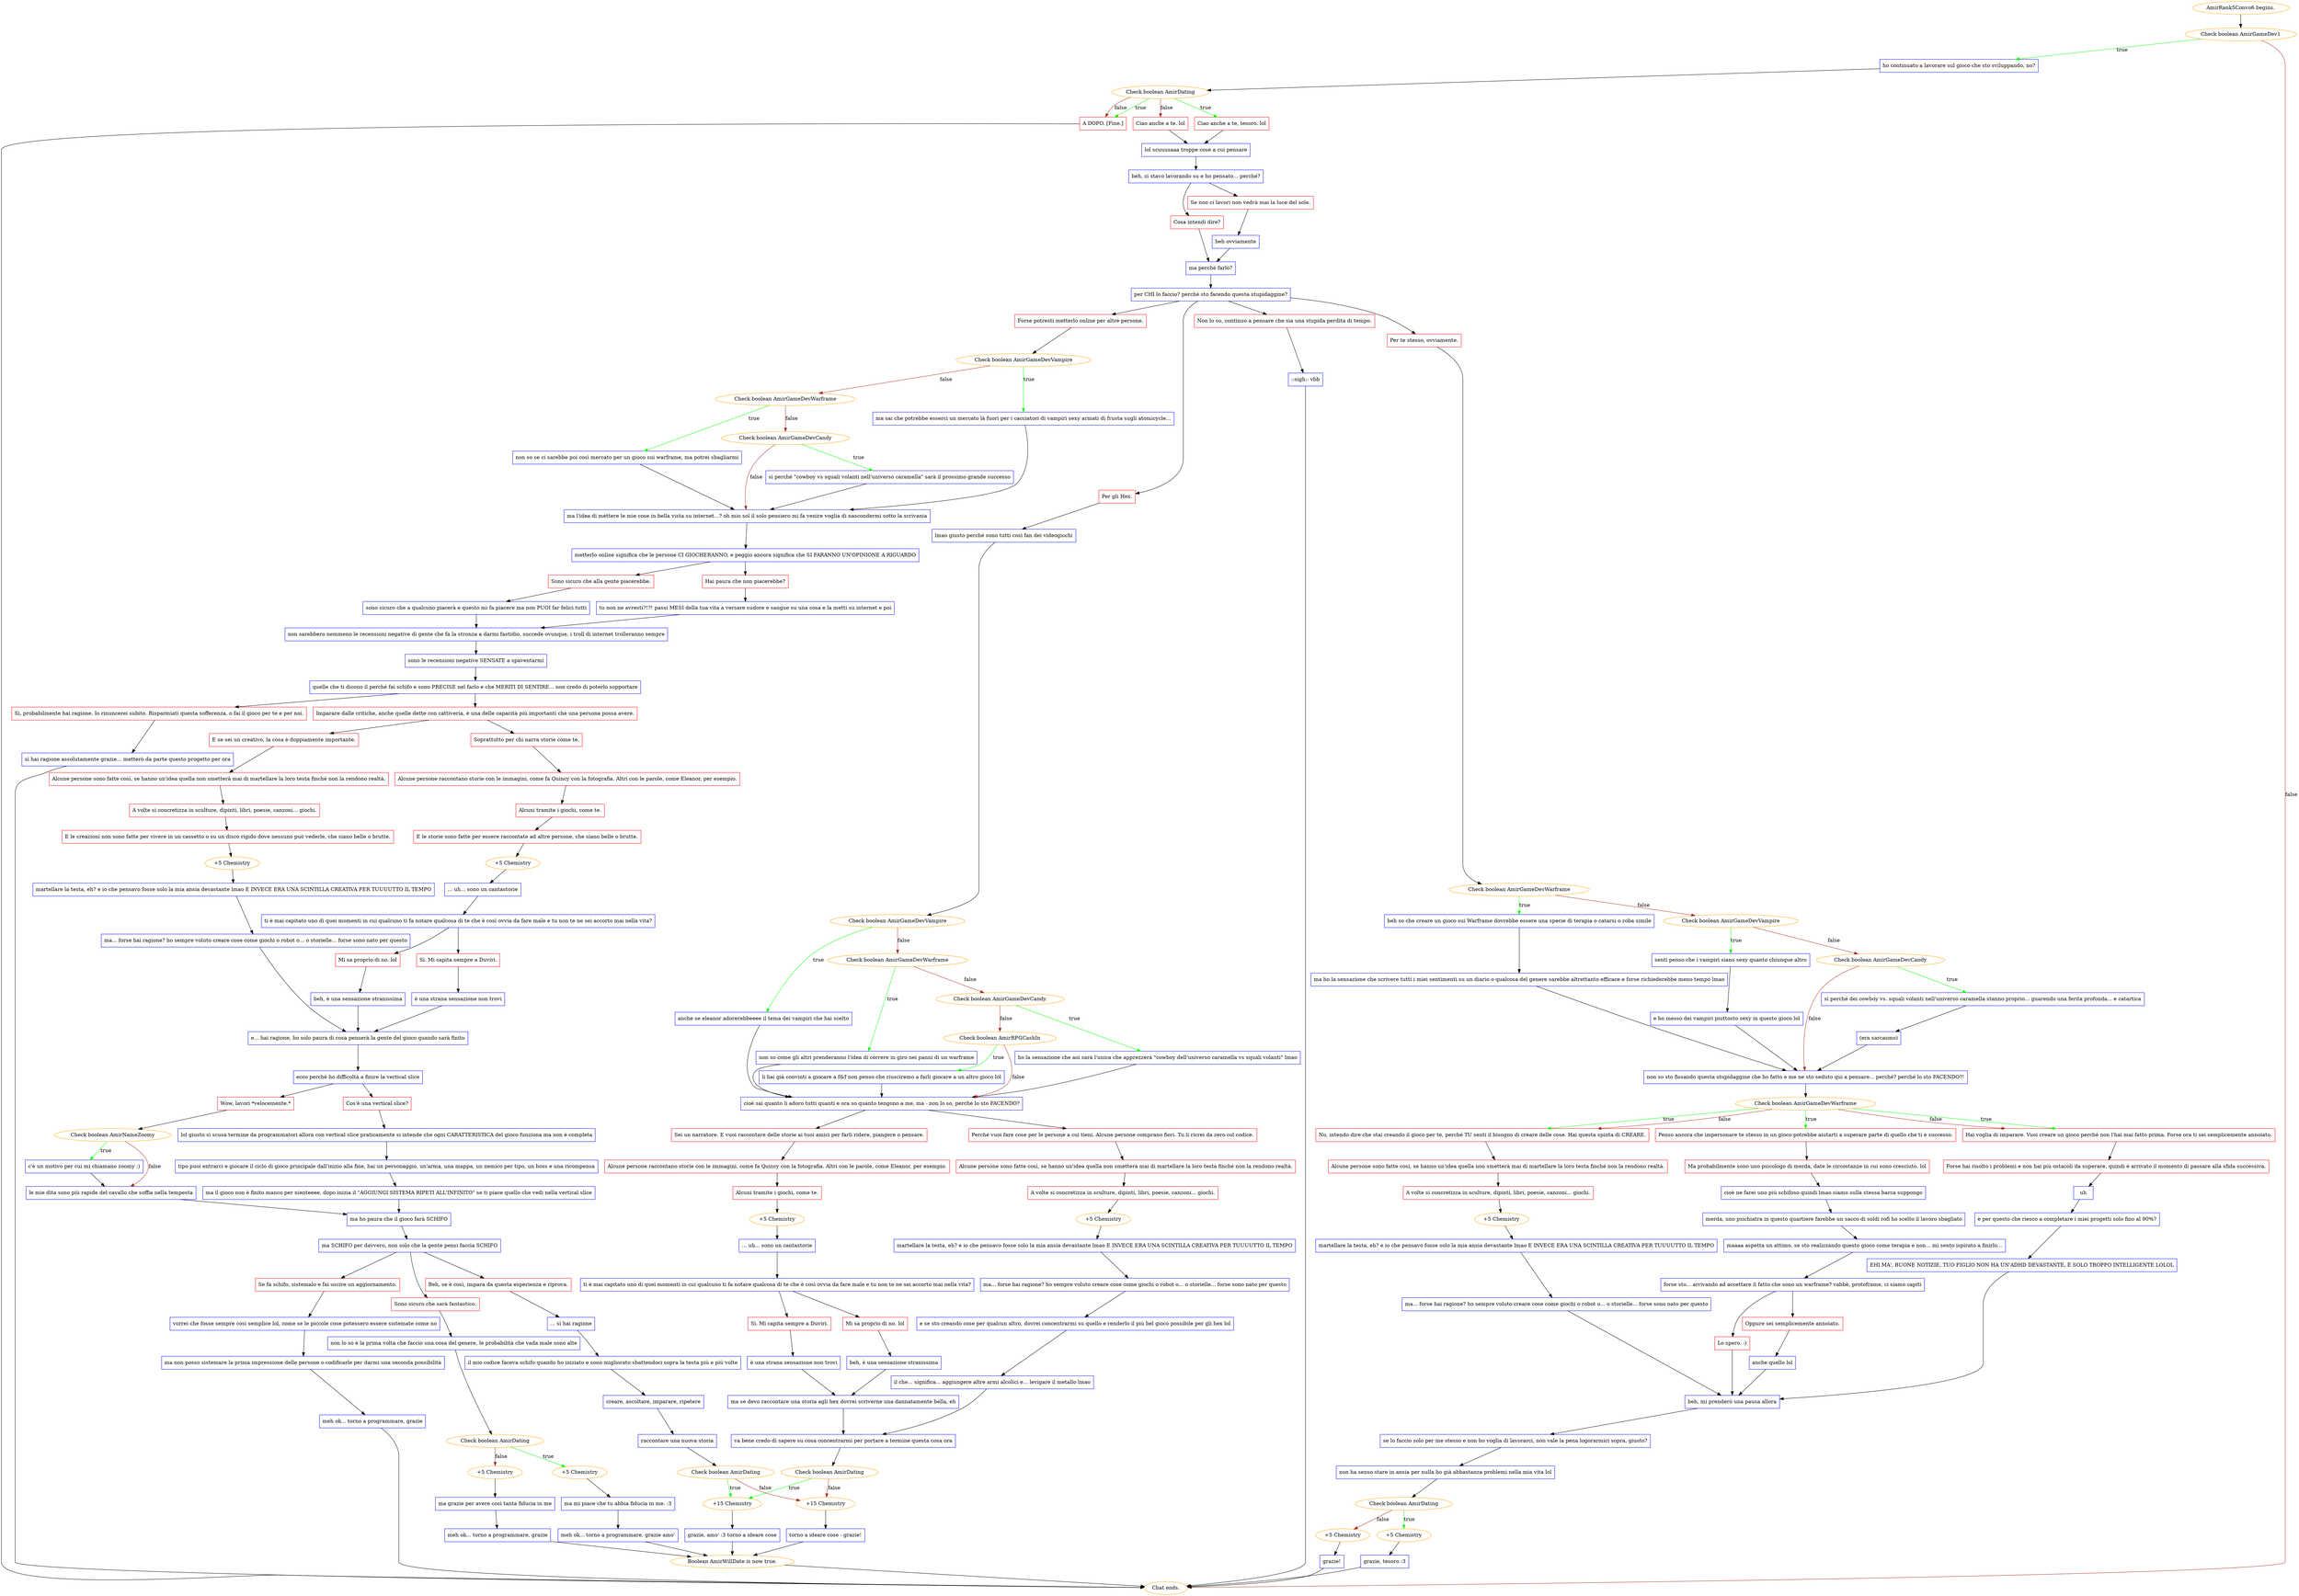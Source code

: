 digraph {
	"AmirRank5Convo6 begins." [color=orange];
		"AmirRank5Convo6 begins." -> j433418343;
	j433418343 [label="Check boolean AmirGameDev1",color=orange];
		j433418343 -> j857431829 [label=true,color=green];
		j433418343 -> "Chat ends." [label=false,color=brown];
	j857431829 [label="ho continuato a lavorare sul gioco che sto sviluppando, no?",shape=box,color=blue];
		j857431829 -> j1196383585;
	"Chat ends." [color=orange];
	j1196383585 [label="Check boolean AmirDating",color=orange];
		j1196383585 -> j656871715 [label=true,color=green];
		j1196383585 -> j2994360329 [label=true,color=green];
		j1196383585 -> j4044515976 [label=false,color=brown];
		j1196383585 -> j2994360329 [label=false,color=brown];
	j656871715 [label="Ciao anche a te, tesoro. lol",shape=box,color=red];
		j656871715 -> j2544583836;
	j2994360329 [label="A DOPO. [Fine.]",shape=box,color=red];
		j2994360329 -> "Chat ends.";
	j4044515976 [label="Ciao anche a te. lol",shape=box,color=red];
		j4044515976 -> j2544583836;
	j2544583836 [label="lol scuuusaaa troppe cose a cui pensare",shape=box,color=blue];
		j2544583836 -> j2737709842;
	j2737709842 [label="beh, ci stavo lavorando su e ho pensato... perché?",shape=box,color=blue];
		j2737709842 -> j1554188535;
		j2737709842 -> j3589275894;
	j1554188535 [label="Cosa intendi dire?",shape=box,color=red];
		j1554188535 -> j4045278016;
	j3589275894 [label="Se non ci lavori non vedrà mai la luce del sole.",shape=box,color=red];
		j3589275894 -> j3309207951;
	j4045278016 [label="ma perché farlo?",shape=box,color=blue];
		j4045278016 -> j427109777;
	j3309207951 [label="beh ovviamente",shape=box,color=blue];
		j3309207951 -> j4045278016;
	j427109777 [label="per CHI lo faccio? perché sto facendo questa stupidaggine?",shape=box,color=blue];
		j427109777 -> j1312780938;
		j427109777 -> j1430834189;
		j427109777 -> j1275598623;
		j427109777 -> j2211040139;
	j1312780938 [label="Per te stesso, ovviamente.",shape=box,color=red];
		j1312780938 -> j1134900862;
	j1430834189 [label="Per gli Hex.",shape=box,color=red];
		j1430834189 -> j629864007;
	j1275598623 [label="Forse potresti metterlo online per altre persone.",shape=box,color=red];
		j1275598623 -> j783743325;
	j2211040139 [label="Non lo so, continuo a pensare che sia una stupida perdita di tempo.",shape=box,color=red];
		j2211040139 -> j1329408865;
	j1134900862 [label="Check boolean AmirGameDevWarframe",color=orange];
		j1134900862 -> j1447291773 [label=true,color=green];
		j1134900862 -> j785850138 [label=false,color=brown];
	j629864007 [label="lmao giusto perché sono tutti così fan dei videogiochi",shape=box,color=blue];
		j629864007 -> j1678781234;
	j783743325 [label="Check boolean AmirGameDevVampire",color=orange];
		j783743325 -> j3609739987 [label=true,color=green];
		j783743325 -> j482911157 [label=false,color=brown];
	j1329408865 [label="::sigh:: vbb",shape=box,color=blue];
		j1329408865 -> "Chat ends.";
	j1447291773 [label="beh so che creare un gioco sui Warframe dovrebbe essere una specie di terapia o catarsi o roba simile",shape=box,color=blue];
		j1447291773 -> j2416204828;
	j785850138 [label="Check boolean AmirGameDevVampire",color=orange];
		j785850138 -> j2973791947 [label=true,color=green];
		j785850138 -> j2367520459 [label=false,color=brown];
	j1678781234 [label="Check boolean AmirGameDevVampire",color=orange];
		j1678781234 -> j2550830396 [label=true,color=green];
		j1678781234 -> j946229692 [label=false,color=brown];
	j3609739987 [label="ma sai che potrebbe esserci un mercato là fuori per i cacciatori di vampiri sexy armati di frusta sugli atomicycle...",shape=box,color=blue];
		j3609739987 -> j706174159;
	j482911157 [label="Check boolean AmirGameDevWarframe",color=orange];
		j482911157 -> j1365014516 [label=true,color=green];
		j482911157 -> j352057256 [label=false,color=brown];
	j2416204828 [label="ma ho la sensazione che scrivere tutti i miei sentimenti su un diario o qualcosa del genere sarebbe altrettanto efficace e forse richiederebbe meno tempo lmao",shape=box,color=blue];
		j2416204828 -> j783493147;
	j2973791947 [label="senti penso che i vampiri siano sexy quanto chiunque altro",shape=box,color=blue];
		j2973791947 -> j3726810205;
	j2367520459 [label="Check boolean AmirGameDevCandy",color=orange];
		j2367520459 -> j1992410506 [label=true,color=green];
		j2367520459 -> j783493147 [label=false,color=brown];
	j2550830396 [label="anche se eleanor adorerebbeeee il tema dei vampiri che hai scelto",shape=box,color=blue];
		j2550830396 -> j2075222503;
	j946229692 [label="Check boolean AmirGameDevWarframe",color=orange];
		j946229692 -> j3445214877 [label=true,color=green];
		j946229692 -> j1025063388 [label=false,color=brown];
	j706174159 [label="ma l'idea di mettere le mie cose in bella vista su internet...? oh mio sol il solo pensiero mi fa venire voglia di nascondermi sotto la scrivania",shape=box,color=blue];
		j706174159 -> j496465531;
	j1365014516 [label="non so se ci sarebbe poi così mercato per un gioco sui warframe, ma potrei sbagliarmi",shape=box,color=blue];
		j1365014516 -> j706174159;
	j352057256 [label="Check boolean AmirGameDevCandy",color=orange];
		j352057256 -> j1752461857 [label=true,color=green];
		j352057256 -> j706174159 [label=false,color=brown];
	j783493147 [label="non so sto fissando questa stupidaggine che ho fatto e me ne sto seduto qui a pensare... perché? perché lo sto FACENDO?!",shape=box,color=blue];
		j783493147 -> j1409009931;
	j3726810205 [label="e ho messo dei vampiri piuttosto sexy in questo gioco lol",shape=box,color=blue];
		j3726810205 -> j783493147;
	j1992410506 [label="sì perché dei cowboy vs. squali volanti nell'universo caramella stanno proprio... guarendo una ferita profonda... e catartica",shape=box,color=blue];
		j1992410506 -> j3828017421;
	j2075222503 [label="cioè sai quanto li adoro tutti quanti e ora so quanto tengono a me, ma - non lo so, perché lo sto FACENDO?",shape=box,color=blue];
		j2075222503 -> j2556483341;
		j2075222503 -> j2040736151;
	j3445214877 [label="non so come gli altri prenderanno l'idea di correre in giro nei panni di un warframe",shape=box,color=blue];
		j3445214877 -> j2075222503;
	j1025063388 [label="Check boolean AmirGameDevCandy",color=orange];
		j1025063388 -> j1570076415 [label=true,color=green];
		j1025063388 -> j2469066527 [label=false,color=brown];
	j496465531 [label="metterlo online significa che le persone CI GIOCHERANNO, e peggio ancora significa che SI FARANNO UN'OPINIONE A RIGUARDO",shape=box,color=blue];
		j496465531 -> j1621053810;
		j496465531 -> j4227526445;
	j1752461857 [label="sì perché \"cowboy vs squali volanti nell'universo caramella\" sarà il prossimo grande successo",shape=box,color=blue];
		j1752461857 -> j706174159;
	j1409009931 [label="Check boolean AmirGameDevWarframe",color=orange];
		j1409009931 -> j1150114451 [label=true,color=green];
		j1409009931 -> j3452006197 [label=true,color=green];
		j1409009931 -> j2783824421 [label=true,color=green];
		j1409009931 -> j3452006197 [label=false,color=brown];
		j1409009931 -> j2783824421 [label=false,color=brown];
	j3828017421 [label="(era sarcasmo)",shape=box,color=blue];
		j3828017421 -> j783493147;
	j2556483341 [label="Perché vuoi fare cose per le persone a cui tieni. Alcune persone comprano fiori. Tu li ricrei da zero col codice.",shape=box,color=red];
		j2556483341 -> j42866849;
	j2040736151 [label="Sei un narratore. E vuoi raccontare delle storie ai tuoi amici per farli ridere, piangere o pensare.",shape=box,color=red];
		j2040736151 -> j3645744916;
	j1570076415 [label="ho la sensazione che aoi sarà l'unica che apprezzerà \"cowboy dell'universo caramella vs squali volanti\" lmao",shape=box,color=blue];
		j1570076415 -> j2075222503;
	j2469066527 [label="Check boolean AmirRPGCashIn",color=orange];
		j2469066527 -> j1877240230 [label=true,color=green];
		j2469066527 -> j2075222503 [label=false,color=brown];
	j1621053810 [label="Sono sicuro che alla gente piacerebbe.",shape=box,color=red];
		j1621053810 -> j1707676490;
	j4227526445 [label="Hai paura che non piacerebbe?",shape=box,color=red];
		j4227526445 -> j1771285816;
	j1150114451 [label="Penso ancora che impersonare te stesso in un gioco potrebbe aiutarti a superare parte di quello che ti è successo.",shape=box,color=red];
		j1150114451 -> j2496617107;
	j3452006197 [label="No, intendo dire che stai creando il gioco per te, perché TU senti il bisogno di creare delle cose. Hai questa spinta di CREARE.",shape=box,color=red];
		j3452006197 -> j853266222;
	j2783824421 [label="Hai voglia di imparare. Vuoi creare un gioco perché non l'hai mai fatto prima. Forse ora ti sei semplicemente annoiato.",shape=box,color=red];
		j2783824421 -> j111506270;
	j42866849 [label="Alcune persone sono fatte così, se hanno un'idea quella non smetterà mai di martellare la loro testa finché non la rendono realtà.",shape=box,color=red];
		j42866849 -> j3417607989;
	j3645744916 [label="Alcune persone raccontano storie con le immagini, come fa Quincy con la fotografia. Altri con le parole, come Eleanor, per esempio.",shape=box,color=red];
		j3645744916 -> j2233467335;
	j1877240230 [label="li hai già convinti a giocare a f&f non penso che riusciremo a farli giocare a un altro gioco lol",shape=box,color=blue];
		j1877240230 -> j2075222503;
	j1707676490 [label="sono sicuro che a qualcuno piacerà e questo mi fa piacere ma non PUOI far felici tutti",shape=box,color=blue];
		j1707676490 -> j3043553215;
	j1771285816 [label="tu non ne avresti?!?! passi MESI della tua vita a versare sudore e sangue su una cosa e la metti su internet e poi",shape=box,color=blue];
		j1771285816 -> j3043553215;
	j2496617107 [label="Ma probabilmente sono uno psicologo di merda, date le circostanze in cui sono cresciuto. lol",shape=box,color=red];
		j2496617107 -> j3474075343;
	j853266222 [label="Alcune persone sono fatte così, se hanno un'idea quella non smetterà mai di martellare la loro testa finché non la rendono realtà.",shape=box,color=red];
		j853266222 -> j491773343;
	j111506270 [label="Forse hai risolto i problemi e non hai più ostacoli da superare, quindi è arrivato il momento di passare alla sfida successiva.",shape=box,color=red];
		j111506270 -> j4288318672;
	j3417607989 [label="A volte si concretizza in sculture, dipinti, libri, poesie, canzoni... giochi.",shape=box,color=red];
		j3417607989 -> j2929896715;
	j2233467335 [label="Alcuni tramite i giochi, come te.",shape=box,color=red];
		j2233467335 -> j1422799769;
	j3043553215 [label="non sarebbero nemmeno le recensioni negative di gente che fa la stronza a darmi fastidio, succede ovunque, i troll di internet trolleranno sempre",shape=box,color=blue];
		j3043553215 -> j680948493;
	j3474075343 [label="cioè ne farei uno più schifoso quindi lmao siamo sulla stessa barca suppongo",shape=box,color=blue];
		j3474075343 -> j4212072455;
	j491773343 [label="A volte si concretizza in sculture, dipinti, libri, poesie, canzoni... giochi.",shape=box,color=red];
		j491773343 -> j3441341367;
	j4288318672 [label="uh",shape=box,color=blue];
		j4288318672 -> j1406986919;
	j2929896715 [label="+5 Chemistry",color=orange];
		j2929896715 -> j2293340853;
	j1422799769 [label="+5 Chemistry",color=orange];
		j1422799769 -> j2919301038;
	j680948493 [label="sono le recensioni negative SENSATE a spaventarmi",shape=box,color=blue];
		j680948493 -> j2871361548;
	j4212072455 [label="merda, uno psichiatra in questo quartiere farebbe un sacco di soldi rofl ho scelto il lavoro sbagliato",shape=box,color=blue];
		j4212072455 -> j414339243;
	j3441341367 [label="+5 Chemistry",color=orange];
		j3441341367 -> j2738686824;
	j1406986919 [label="è per questo che riesco a completare i miei progetti solo fino al 90%?",shape=box,color=blue];
		j1406986919 -> j3873473631;
	j2293340853 [label="martellare la testa, eh? e io che pensavo fosse solo la mia ansia devastante lmao E INVECE ERA UNA SCINTILLA CREATIVA PER TUUUUTTO IL TEMPO",shape=box,color=blue];
		j2293340853 -> j315967067;
	j2919301038 [label="... uh... sono un cantastorie",shape=box,color=blue];
		j2919301038 -> j332193597;
	j2871361548 [label="quelle che ti dicono il perché fai schifo e sono PRECISE nel farlo e che MERITI DI SENTIRE... non credo di poterlo sopportare",shape=box,color=blue];
		j2871361548 -> j1674239413;
		j2871361548 -> j3344068815;
	j414339243 [label="maaaa aspetta un attimo, se sto realizzando questo gioco come terapia e non... mi sento ispirato a finirlo...",shape=box,color=blue];
		j414339243 -> j432330466;
	j2738686824 [label="martellare la testa, eh? e io che pensavo fosse solo la mia ansia devastante lmao E INVECE ERA UNA SCINTILLA CREATIVA PER TUUUUTTO IL TEMPO",shape=box,color=blue];
		j2738686824 -> j1783277441;
	j3873473631 [label="EHI MA', BUONE NOTIZIE, TUO FIGLIO NON HA UN'ADHD DEVASTANTE, È SOLO TROPPO INTELLIGENTE LOLOL",shape=box,color=blue];
		j3873473631 -> j4006503874;
	j315967067 [label="ma... forse hai ragione? ho sempre voluto creare cose come giochi o robot o... o storielle... forse sono nato per questo",shape=box,color=blue];
		j315967067 -> j1600677488;
	j332193597 [label="ti è mai capitato uno di quei momenti in cui qualcuno ti fa notare qualcosa di te che è così ovvia da fare male e tu non te ne sei accorto mai nella vita?",shape=box,color=blue];
		j332193597 -> j866589459;
		j332193597 -> j3509478564;
	j1674239413 [label="Imparare dalle critiche, anche quelle dette con cattiveria, è una delle capacità più importanti che una persona possa avere.",shape=box,color=red];
		j1674239413 -> j1538059176;
		j1674239413 -> j3499628843;
	j3344068815 [label="Sì, probabilmente hai ragione. Io rinuncerei subito. Risparmiati questa sofferenza, o fai il gioco per te e per noi.",shape=box,color=red];
		j3344068815 -> j3001057144;
	j432330466 [label="forse sto... arrivando ad accettare il fatto che sono un warframe? vabbè, protoframe, ci siamo capiti",shape=box,color=blue];
		j432330466 -> j99313453;
		j432330466 -> j449335510;
	j1783277441 [label="ma... forse hai ragione? ho sempre voluto creare cose come giochi o robot o... o storielle... forse sono nato per questo",shape=box,color=blue];
		j1783277441 -> j4006503874;
	j4006503874 [label="beh, mi prenderò una pausa allora",shape=box,color=blue];
		j4006503874 -> j1136620243;
	j1600677488 [label="e se sto creando cose per qualcun altro, dovrei concentrarmi su quello e renderlo il più bel gioco possibile per gli hex lol",shape=box,color=blue];
		j1600677488 -> j597103552;
	j866589459 [label="Sì. Mi capita sempre a Duviri.",shape=box,color=red];
		j866589459 -> j2045007015;
	j3509478564 [label="Mi sa proprio di no. lol",shape=box,color=red];
		j3509478564 -> j3964331920;
	j1538059176 [label="E se sei un creativo, la cosa è doppiamente importante.",shape=box,color=red];
		j1538059176 -> j4047524747;
	j3499628843 [label="Soprattutto per chi narra storie come te.",shape=box,color=red];
		j3499628843 -> j2769136515;
	j3001057144 [label="sì hai ragione assolutamente grazie... metterò da parte questo progetto per ora",shape=box,color=blue];
		j3001057144 -> "Chat ends.";
	j99313453 [label="Oppure sei semplicemente annoiato.",shape=box,color=red];
		j99313453 -> j2976626858;
	j449335510 [label="Lo spero. :)",shape=box,color=red];
		j449335510 -> j4006503874;
	j1136620243 [label="se lo faccio solo per me stesso e non ho voglia di lavorarci, non vale la pena logorarmici sopra, giusto?",shape=box,color=blue];
		j1136620243 -> j3528413138;
	j597103552 [label="il che... significa... aggiungere altre armi alcolici e... levigare il metallo lmao",shape=box,color=blue];
		j597103552 -> j3117836262;
	j2045007015 [label="è una strana sensazione non trovi",shape=box,color=blue];
		j2045007015 -> j783580119;
	j3964331920 [label="beh, è una sensazione stranissima",shape=box,color=blue];
		j3964331920 -> j783580119;
	j4047524747 [label="Alcune persone sono fatte così, se hanno un'idea quella non smetterà mai di martellare la loro testa finché non la rendono realtà.",shape=box,color=red];
		j4047524747 -> j2241215726;
	j2769136515 [label="Alcune persone raccontano storie con le immagini, come fa Quincy con la fotografia. Altri con le parole, come Eleanor, per esempio.",shape=box,color=red];
		j2769136515 -> j3151559250;
	j2976626858 [label="anche quello lol",shape=box,color=blue];
		j2976626858 -> j4006503874;
	j3528413138 [label="non ha senso stare in ansia per nulla ho già abbastanza problemi nella mia vita lol",shape=box,color=blue];
		j3528413138 -> j2458885787;
	j3117836262 [label="va bene credo di sapere su cosa concentrarmi per portare a termine questa cosa ora",shape=box,color=blue];
		j3117836262 -> j3586300413;
	j783580119 [label="ma se devo raccontare una storia agli hex dovrei scriverne una dannatamente bella, eh",shape=box,color=blue];
		j783580119 -> j3117836262;
	j2241215726 [label="A volte si concretizza in sculture, dipinti, libri, poesie, canzoni... giochi.",shape=box,color=red];
		j2241215726 -> j675099515;
	j3151559250 [label="Alcuni tramite i giochi, come te.",shape=box,color=red];
		j3151559250 -> j2920701101;
	j2458885787 [label="Check boolean AmirDating",color=orange];
		j2458885787 -> j1932696765 [label=true,color=green];
		j2458885787 -> j3165407008 [label=false,color=brown];
	j3586300413 [label="Check boolean AmirDating",color=orange];
		j3586300413 -> j671062562 [label=true,color=green];
		j3586300413 -> j4188821909 [label=false,color=brown];
	j675099515 [label="E le creazioni non sono fatte per vivere in un cassetto o su un disco rigido dove nessuno può vederle, che siano belle o brutte.",shape=box,color=red];
		j675099515 -> j766609246;
	j2920701101 [label="E le storie sono fatte per essere raccontate ad altre persone, che siano belle o brutte.",shape=box,color=red];
		j2920701101 -> j1068702340;
	j1932696765 [label="+5 Chemistry",color=orange];
		j1932696765 -> j403555091;
	j3165407008 [label="+5 Chemistry",color=orange];
		j3165407008 -> j2501657777;
	j671062562 [label="+15 Chemistry",color=orange];
		j671062562 -> j3956804584;
	j4188821909 [label="+15 Chemistry",color=orange];
		j4188821909 -> j3776771050;
	j766609246 [label="+5 Chemistry",color=orange];
		j766609246 -> j1814883979;
	j1068702340 [label="+5 Chemistry",color=orange];
		j1068702340 -> j2449032155;
	j403555091 [label="grazie, tesoro :3",shape=box,color=blue];
		j403555091 -> "Chat ends.";
	j2501657777 [label="grazie!",shape=box,color=blue];
		j2501657777 -> "Chat ends.";
	j3956804584 [label="grazie, amo' :3 torno a ideare cose",shape=box,color=blue];
		j3956804584 -> j1538486228;
	j3776771050 [label="torno a ideare cose - grazie!",shape=box,color=blue];
		j3776771050 -> j1538486228;
	j1814883979 [label="martellare la testa, eh? e io che pensavo fosse solo la mia ansia devastante lmao E INVECE ERA UNA SCINTILLA CREATIVA PER TUUUUTTO IL TEMPO",shape=box,color=blue];
		j1814883979 -> j2286885213;
	j2449032155 [label="... uh... sono un cantastorie",shape=box,color=blue];
		j2449032155 -> j394349981;
	j1538486228 [label="Boolean AmirWillDate is now true.",color=orange];
		j1538486228 -> "Chat ends.";
	j2286885213 [label="ma... forse hai ragione? ho sempre voluto creare cose come giochi o robot o... o storielle... forse sono nato per questo",shape=box,color=blue];
		j2286885213 -> j992356530;
	j394349981 [label="ti è mai capitato uno di quei momenti in cui qualcuno ti fa notare qualcosa di te che è così ovvia da fare male e tu non te ne sei accorto mai nella vita?",shape=box,color=blue];
		j394349981 -> j2475052414;
		j394349981 -> j1246140229;
	j992356530 [label="e... hai ragione, ho solo paura di cosa penserà la gente del gioco quando sarà finito",shape=box,color=blue];
		j992356530 -> j2597326920;
	j2475052414 [label="Sì. Mi capita sempre a Duviri.",shape=box,color=red];
		j2475052414 -> j1726401018;
	j1246140229 [label="Mi sa proprio di no. lol",shape=box,color=red];
		j1246140229 -> j3090627355;
	j2597326920 [label="ecco perché ho difficoltà a finire la vertical slice",shape=box,color=blue];
		j2597326920 -> j2324335060;
		j2597326920 -> j3369495171;
	j1726401018 [label="è una strana sensazione non trovi",shape=box,color=blue];
		j1726401018 -> j992356530;
	j3090627355 [label="beh, è una sensazione stranissima",shape=box,color=blue];
		j3090627355 -> j992356530;
	j2324335060 [label="Cos'è una vertical slice?",shape=box,color=red];
		j2324335060 -> j932205304;
	j3369495171 [label="Wow, lavori *velocemente.*",shape=box,color=red];
		j3369495171 -> j452354366;
	j932205304 [label="lol giusto sì scusa termine da programmatori allora con vertical slice praticamente si intende che ogni CARATTERISTICA del gioco funziona ma non è completa",shape=box,color=blue];
		j932205304 -> j3386238051;
	j452354366 [label="Check boolean AmirNameZoomy",color=orange];
		j452354366 -> j2233781510 [label=true,color=green];
		j452354366 -> j2663771514 [label=false,color=brown];
	j3386238051 [label="tipo puoi entrarci e giocare il ciclo di gioco principale dall'inizio alla fine, hai un personaggio, un'arma, una mappa, un nemico per tipo, un boss e una ricompensa",shape=box,color=blue];
		j3386238051 -> j2498927164;
	j2233781510 [label="c'è un motivo per cui mi chiamano zoomy ;)",shape=box,color=blue];
		j2233781510 -> j2663771514;
	j2663771514 [label="le mie dita sono più rapide del cavallo che soffia nella tempesta",shape=box,color=blue];
		j2663771514 -> j3991600141;
	j2498927164 [label="ma il gioco non è finito manco per nienteeee, dopo inizia il \"AGGIUNGI SISTEMA RIPETI ALL'INFINITO\" se ti piace quello che vedi nella vertical slice",shape=box,color=blue];
		j2498927164 -> j3991600141;
	j3991600141 [label="ma ho paura che il gioco farà SCHIFO",shape=box,color=blue];
		j3991600141 -> j2543176046;
	j2543176046 [label="ma SCHIFO per davvero, non solo che la gente pensi faccia SCHIFO",shape=box,color=blue];
		j2543176046 -> j3661484262;
		j2543176046 -> j2391120079;
		j2543176046 -> j2681289797;
	j3661484262 [label="Sono sicuro che sarà fantastico.",shape=box,color=red];
		j3661484262 -> j3263781149;
	j2391120079 [label="Beh, se è così, impara da questa esperienza e riprova.",shape=box,color=red];
		j2391120079 -> j366395862;
	j2681289797 [label="Se fa schifo, sistemalo e fai uscire un aggiornamento.",shape=box,color=red];
		j2681289797 -> j2388690739;
	j3263781149 [label="non lo so è la prima volta che faccio una cosa del genere, le probabilità che vada male sono alte",shape=box,color=blue];
		j3263781149 -> j486106835;
	j366395862 [label="... sì hai ragione",shape=box,color=blue];
		j366395862 -> j429602425;
	j2388690739 [label="vorrei che fosse sempre così semplice lol, come se le piccole cose potessero essere sistemate come no",shape=box,color=blue];
		j2388690739 -> j2204607992;
	j486106835 [label="Check boolean AmirDating",color=orange];
		j486106835 -> j1754377677 [label=true,color=green];
		j486106835 -> j215661570 [label=false,color=brown];
	j429602425 [label="il mio codice faceva schifo quando ho iniziato e sono migliorato sbattendoci sopra la testa più e più volte",shape=box,color=blue];
		j429602425 -> j664448585;
	j2204607992 [label="ma non posso sistemare la prima impressione delle persone o codificarle per darmi una seconda possibilità",shape=box,color=blue];
		j2204607992 -> j1070008288;
	j1754377677 [label="+5 Chemistry",color=orange];
		j1754377677 -> j5668125;
	j215661570 [label="+5 Chemistry",color=orange];
		j215661570 -> j2723834747;
	j664448585 [label="creare, ascoltare, imparare, ripetere",shape=box,color=blue];
		j664448585 -> j2539378468;
	j1070008288 [label="meh ok... torno a programmare, grazie",shape=box,color=blue];
		j1070008288 -> "Chat ends.";
	j5668125 [label="ma mi piace che tu abbia fiducia in me. :3",shape=box,color=blue];
		j5668125 -> j3897870311;
	j2723834747 [label="ma grazie per avere così tanta fiducia in me",shape=box,color=blue];
		j2723834747 -> j2805123520;
	j2539378468 [label="raccontare una nuova storia",shape=box,color=blue];
		j2539378468 -> j3641190794;
	j3897870311 [label="meh ok... torno a programmare, grazie amo'",shape=box,color=blue];
		j3897870311 -> j1538486228;
	j2805123520 [label="meh ok... torno a programmare, grazie",shape=box,color=blue];
		j2805123520 -> j1538486228;
	j3641190794 [label="Check boolean AmirDating",color=orange];
		j3641190794 -> j671062562 [label=true,color=green];
		j3641190794 -> j4188821909 [label=false,color=brown];
}